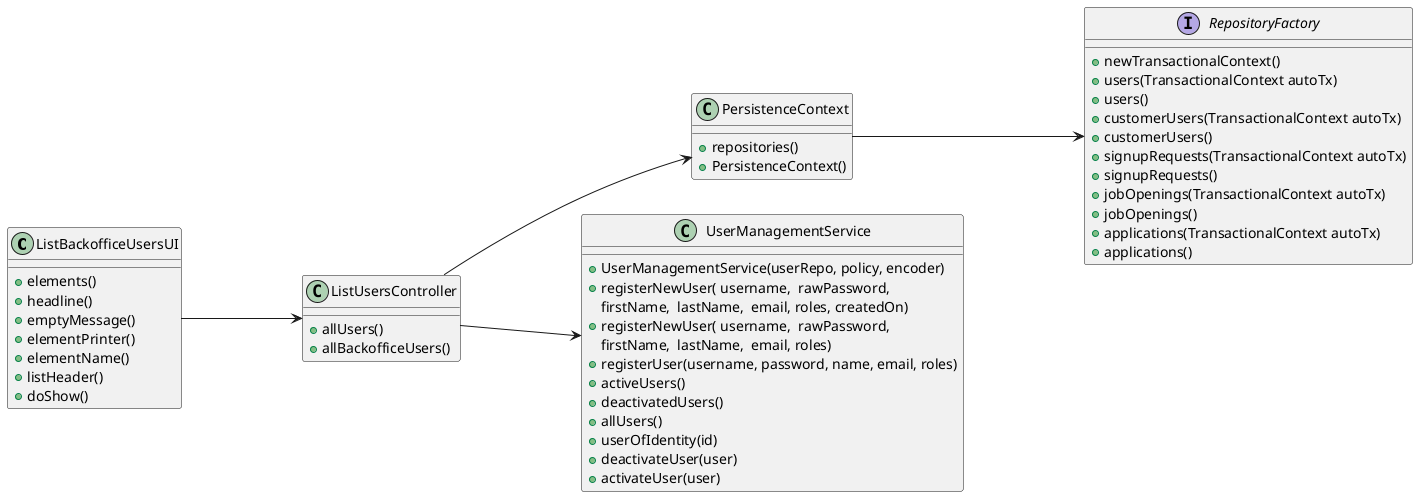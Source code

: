 @startuml
'skinparam linetype ortho
left to right direction

class ListBackofficeUsersUI {
    + elements()
    + headline()
    + emptyMessage()
    + elementPrinter()
    + elementName()
    + listHeader()
    + doShow()
}

class ListUsersController {
    + allUsers()
    + allBackofficeUsers()
}

interface RepositoryFactory {
    + newTransactionalContext()
    + users(TransactionalContext autoTx)
    + users()
    + customerUsers(TransactionalContext autoTx)
    + customerUsers()
    + signupRequests(TransactionalContext autoTx)
    + signupRequests()
    + jobOpenings(TransactionalContext autoTx)
    + jobOpenings()
    + applications(TransactionalContext autoTx)
    + applications()
}

class PersistenceContext {
    + repositories()
    + PersistenceContext()
}

class UserManagementService {
    + UserManagementService(userRepo, policy, encoder)
    + registerNewUser( username,  rawPassword,
    firstName,  lastName,  email, roles, createdOn)
    + registerNewUser( username,  rawPassword,
    firstName,  lastName,  email, roles)
    + registerUser(username, password, name, email, roles)
    + activeUsers()
    + deactivatedUsers()
    + allUsers()
    + userOfIdentity(id)
    + deactivateUser(user)
    + activateUser(user)
}


ListBackofficeUsersUI ---> ListUsersController

ListUsersController ---> UserManagementService

ListUsersController ---> PersistenceContext


PersistenceContext ---> RepositoryFactory

@enduml